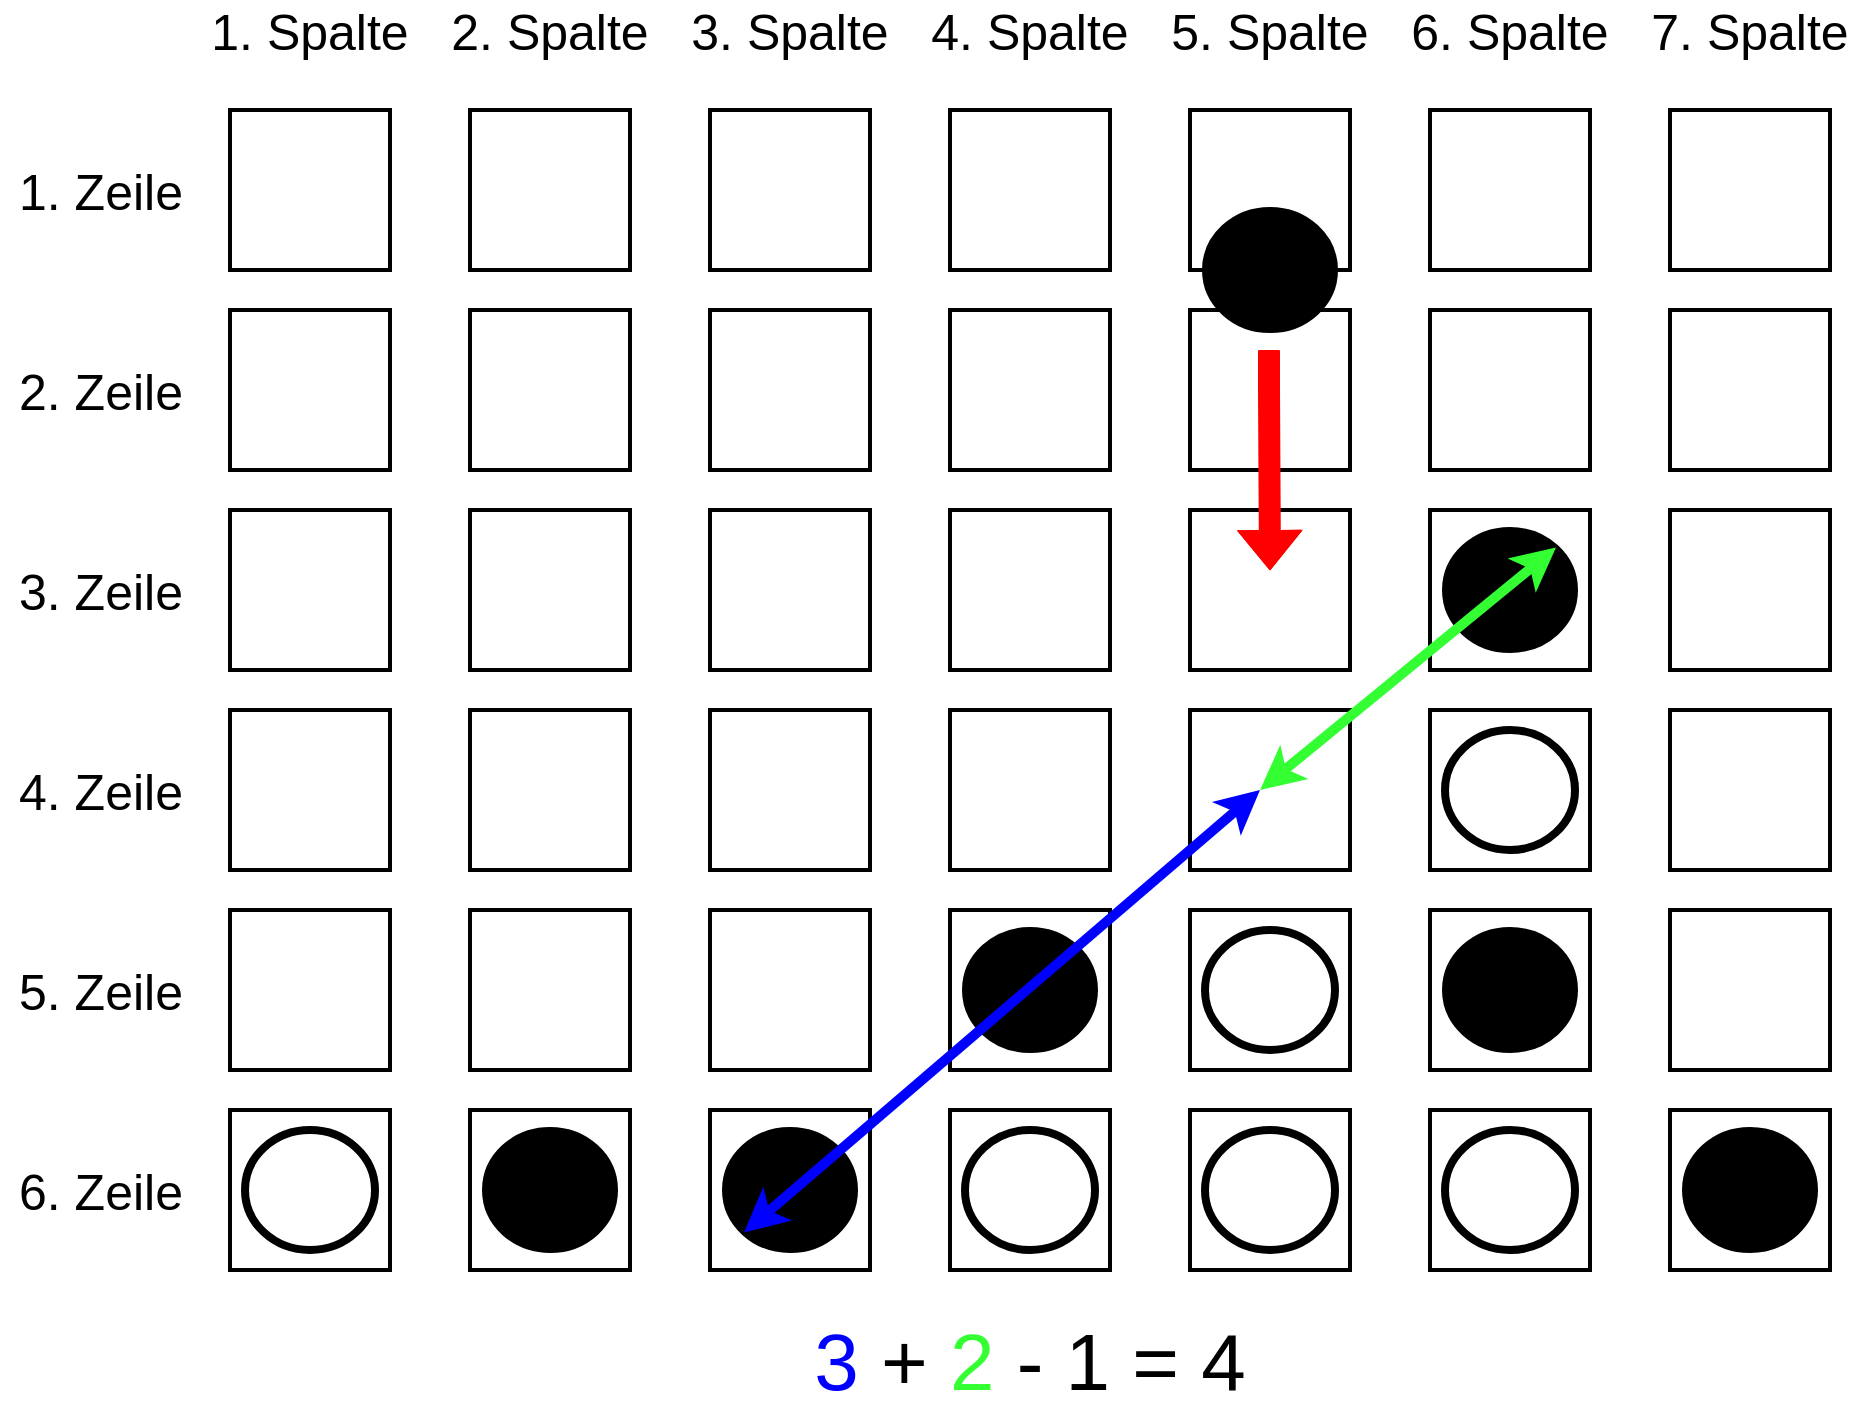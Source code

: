 <mxfile version="12.9.3" type="device"><diagram id="MWnf4VUBHbKDG9NcrKbW" name="Page-1"><mxGraphModel dx="1414" dy="784" grid="1" gridSize="10" guides="1" tooltips="1" connect="1" arrows="1" fold="1" page="1" pageScale="1" pageWidth="827" pageHeight="1169" math="0" shadow="0"><root><mxCell id="0"/><mxCell id="1" parent="0"/><mxCell id="8iAe761fzzY-bHrQ5Q9t-3" value="" style="whiteSpace=wrap;html=1;aspect=fixed;fontSize=25;fillColor=#FFFFFF;strokeColor=#000000;strokeWidth=2;" parent="1" vertex="1"><mxGeometry x="125" y="60" width="80" height="80" as="geometry"/></mxCell><mxCell id="8iAe761fzzY-bHrQ5Q9t-4" value="" style="whiteSpace=wrap;html=1;aspect=fixed;fontSize=25;fillColor=#FFFFFF;strokeColor=#000000;strokeWidth=2;" parent="1" vertex="1"><mxGeometry x="125" y="160" width="80" height="80" as="geometry"/></mxCell><mxCell id="8iAe761fzzY-bHrQ5Q9t-5" value="" style="whiteSpace=wrap;html=1;aspect=fixed;fontSize=25;fillColor=#FFFFFF;strokeColor=#000000;strokeWidth=2;" parent="1" vertex="1"><mxGeometry x="125" y="260" width="80" height="80" as="geometry"/></mxCell><mxCell id="8iAe761fzzY-bHrQ5Q9t-6" value="" style="whiteSpace=wrap;html=1;aspect=fixed;fontSize=25;fillColor=#FFFFFF;strokeColor=#000000;strokeWidth=2;" parent="1" vertex="1"><mxGeometry x="125" y="360" width="80" height="80" as="geometry"/></mxCell><mxCell id="8iAe761fzzY-bHrQ5Q9t-7" value="" style="whiteSpace=wrap;html=1;aspect=fixed;fontSize=25;fillColor=#FFFFFF;strokeColor=#000000;strokeWidth=2;" parent="1" vertex="1"><mxGeometry x="125" y="460" width="80" height="80" as="geometry"/></mxCell><mxCell id="8iAe761fzzY-bHrQ5Q9t-8" value="" style="whiteSpace=wrap;html=1;aspect=fixed;fontSize=25;fillColor=#FFFFFF;strokeColor=#000000;strokeWidth=2;" parent="1" vertex="1"><mxGeometry x="125" y="560" width="80" height="80" as="geometry"/></mxCell><mxCell id="8iAe761fzzY-bHrQ5Q9t-11" value="" style="whiteSpace=wrap;html=1;aspect=fixed;fontSize=25;strokeWidth=2;" parent="1" vertex="1"><mxGeometry x="245" y="60" width="80" height="80" as="geometry"/></mxCell><mxCell id="8iAe761fzzY-bHrQ5Q9t-12" value="" style="whiteSpace=wrap;html=1;aspect=fixed;fontSize=25;strokeWidth=2;" parent="1" vertex="1"><mxGeometry x="245" y="160" width="80" height="80" as="geometry"/></mxCell><mxCell id="8iAe761fzzY-bHrQ5Q9t-13" value="" style="whiteSpace=wrap;html=1;aspect=fixed;fontSize=25;strokeWidth=2;" parent="1" vertex="1"><mxGeometry x="245" y="260" width="80" height="80" as="geometry"/></mxCell><mxCell id="8iAe761fzzY-bHrQ5Q9t-14" value="" style="whiteSpace=wrap;html=1;aspect=fixed;fontSize=25;strokeWidth=2;" parent="1" vertex="1"><mxGeometry x="245" y="360" width="80" height="80" as="geometry"/></mxCell><mxCell id="8iAe761fzzY-bHrQ5Q9t-15" value="" style="whiteSpace=wrap;html=1;aspect=fixed;fontSize=25;strokeWidth=2;" parent="1" vertex="1"><mxGeometry x="245" y="460" width="80" height="80" as="geometry"/></mxCell><mxCell id="8iAe761fzzY-bHrQ5Q9t-16" value="" style="whiteSpace=wrap;html=1;aspect=fixed;fontSize=25;fillColor=#FFFFFF;strokeColor=#000000;strokeWidth=2;" parent="1" vertex="1"><mxGeometry x="245" y="560" width="80" height="80" as="geometry"/></mxCell><mxCell id="8iAe761fzzY-bHrQ5Q9t-19" value="" style="whiteSpace=wrap;html=1;aspect=fixed;fontSize=25;strokeWidth=2;" parent="1" vertex="1"><mxGeometry x="365" y="60" width="80" height="80" as="geometry"/></mxCell><mxCell id="8iAe761fzzY-bHrQ5Q9t-20" value="" style="whiteSpace=wrap;html=1;aspect=fixed;fontSize=25;fillColor=#FFFFFF;strokeColor=#000000;strokeWidth=2;" parent="1" vertex="1"><mxGeometry x="365" y="160" width="80" height="80" as="geometry"/></mxCell><mxCell id="8iAe761fzzY-bHrQ5Q9t-21" value="" style="whiteSpace=wrap;html=1;aspect=fixed;fontSize=25;fillColor=#FFFFFF;strokeColor=#000000;strokeWidth=2;" parent="1" vertex="1"><mxGeometry x="365" y="260" width="80" height="80" as="geometry"/></mxCell><mxCell id="8iAe761fzzY-bHrQ5Q9t-22" value="" style="whiteSpace=wrap;html=1;aspect=fixed;fontSize=25;strokeWidth=2;" parent="1" vertex="1"><mxGeometry x="365" y="360" width="80" height="80" as="geometry"/></mxCell><mxCell id="8iAe761fzzY-bHrQ5Q9t-23" value="" style="whiteSpace=wrap;html=1;aspect=fixed;fontSize=25;strokeWidth=2;" parent="1" vertex="1"><mxGeometry x="365" y="460" width="80" height="80" as="geometry"/></mxCell><mxCell id="8iAe761fzzY-bHrQ5Q9t-24" value="" style="whiteSpace=wrap;html=1;aspect=fixed;fontSize=25;fillColor=#FFFFFF;strokeColor=#000000;strokeWidth=2;" parent="1" vertex="1"><mxGeometry x="365" y="560" width="80" height="80" as="geometry"/></mxCell><mxCell id="8iAe761fzzY-bHrQ5Q9t-27" value="" style="whiteSpace=wrap;html=1;aspect=fixed;fontSize=25;fillColor=#FFFFFF;strokeColor=#000000;strokeWidth=2;" parent="1" vertex="1"><mxGeometry x="485" y="60" width="80" height="80" as="geometry"/></mxCell><mxCell id="8iAe761fzzY-bHrQ5Q9t-28" value="" style="whiteSpace=wrap;html=1;aspect=fixed;fontSize=25;fillColor=#FFFFFF;strokeColor=#000000;strokeWidth=2;" parent="1" vertex="1"><mxGeometry x="485" y="160" width="80" height="80" as="geometry"/></mxCell><mxCell id="8iAe761fzzY-bHrQ5Q9t-29" value="" style="whiteSpace=wrap;html=1;aspect=fixed;fontSize=25;fillColor=#FFFFFF;strokeColor=#000000;strokeWidth=2;" parent="1" vertex="1"><mxGeometry x="485" y="260" width="80" height="80" as="geometry"/></mxCell><mxCell id="8iAe761fzzY-bHrQ5Q9t-30" value="6" style="whiteSpace=wrap;html=1;aspect=fixed;fillColor=#e1d5e7;strokeColor=#9673a6;fontSize=25;strokeWidth=2;" parent="1" vertex="1"><mxGeometry x="485" y="360" width="80" height="80" as="geometry"/></mxCell><mxCell id="8iAe761fzzY-bHrQ5Q9t-31" value="" style="whiteSpace=wrap;html=1;aspect=fixed;fontSize=25;strokeWidth=2;" parent="1" vertex="1"><mxGeometry x="485" y="460" width="80" height="80" as="geometry"/></mxCell><mxCell id="8iAe761fzzY-bHrQ5Q9t-32" value="" style="whiteSpace=wrap;html=1;aspect=fixed;fontSize=25;fillColor=#FFFFFF;strokeColor=#000000;strokeWidth=2;" parent="1" vertex="1"><mxGeometry x="485" y="560" width="80" height="80" as="geometry"/></mxCell><mxCell id="8iAe761fzzY-bHrQ5Q9t-67" value="" style="whiteSpace=wrap;html=1;aspect=fixed;fontSize=25;fillColor=#FFFFFF;strokeColor=#000000;strokeWidth=2;" parent="1" vertex="1"><mxGeometry x="605" y="60" width="80" height="80" as="geometry"/></mxCell><mxCell id="8iAe761fzzY-bHrQ5Q9t-68" value="" style="whiteSpace=wrap;html=1;aspect=fixed;fontSize=25;fillColor=#FFFFFF;strokeColor=#000000;strokeWidth=2;" parent="1" vertex="1"><mxGeometry x="605" y="160" width="80" height="80" as="geometry"/></mxCell><mxCell id="8iAe761fzzY-bHrQ5Q9t-69" value="" style="whiteSpace=wrap;html=1;aspect=fixed;fontSize=25;fillColor=#FFFFFF;strokeColor=#000000;strokeWidth=2;" parent="1" vertex="1"><mxGeometry x="605" y="260" width="80" height="80" as="geometry"/></mxCell><mxCell id="8iAe761fzzY-bHrQ5Q9t-70" value="" style="whiteSpace=wrap;html=1;aspect=fixed;fontSize=25;fillColor=#FFFFFF;strokeColor=#000000;strokeWidth=2;" parent="1" vertex="1"><mxGeometry x="605" y="360" width="80" height="80" as="geometry"/></mxCell><mxCell id="8iAe761fzzY-bHrQ5Q9t-71" value="" style="whiteSpace=wrap;html=1;aspect=fixed;fontSize=25;strokeWidth=2;" parent="1" vertex="1"><mxGeometry x="605" y="460" width="80" height="80" as="geometry"/></mxCell><mxCell id="8iAe761fzzY-bHrQ5Q9t-72" value="" style="whiteSpace=wrap;html=1;aspect=fixed;fontSize=25;fillColor=#FFFFFF;strokeColor=#000000;strokeWidth=2;" parent="1" vertex="1"><mxGeometry x="605" y="560" width="80" height="80" as="geometry"/></mxCell><mxCell id="8iAe761fzzY-bHrQ5Q9t-75" value="" style="whiteSpace=wrap;html=1;aspect=fixed;fontSize=25;strokeWidth=2;" parent="1" vertex="1"><mxGeometry x="725" y="60" width="80" height="80" as="geometry"/></mxCell><mxCell id="8iAe761fzzY-bHrQ5Q9t-76" value="" style="whiteSpace=wrap;html=1;aspect=fixed;fontSize=25;fillColor=#FFFFFF;strokeColor=#000000;strokeWidth=2;" parent="1" vertex="1"><mxGeometry x="725" y="160" width="80" height="80" as="geometry"/></mxCell><mxCell id="8iAe761fzzY-bHrQ5Q9t-77" value="" style="whiteSpace=wrap;html=1;aspect=fixed;fontSize=25;fillColor=#FFFFFF;strokeColor=#000000;strokeWidth=2;" parent="1" vertex="1"><mxGeometry x="725" y="260" width="80" height="80" as="geometry"/></mxCell><mxCell id="8iAe761fzzY-bHrQ5Q9t-78" value="" style="whiteSpace=wrap;html=1;aspect=fixed;fontSize=25;strokeWidth=2;" parent="1" vertex="1"><mxGeometry x="725" y="360" width="80" height="80" as="geometry"/></mxCell><mxCell id="8iAe761fzzY-bHrQ5Q9t-79" value="" style="whiteSpace=wrap;html=1;aspect=fixed;fontSize=25;strokeWidth=2;" parent="1" vertex="1"><mxGeometry x="725" y="460" width="80" height="80" as="geometry"/></mxCell><mxCell id="8iAe761fzzY-bHrQ5Q9t-80" value="" style="whiteSpace=wrap;html=1;aspect=fixed;fontSize=25;fillColor=#FFFFFF;strokeColor=#000000;strokeWidth=2;" parent="1" vertex="1"><mxGeometry x="725" y="560" width="80" height="80" as="geometry"/></mxCell><mxCell id="8iAe761fzzY-bHrQ5Q9t-83" value="" style="whiteSpace=wrap;html=1;aspect=fixed;fontSize=25;strokeWidth=2;" parent="1" vertex="1"><mxGeometry x="845" y="60" width="80" height="80" as="geometry"/></mxCell><mxCell id="8iAe761fzzY-bHrQ5Q9t-84" value="" style="whiteSpace=wrap;html=1;aspect=fixed;fontSize=25;strokeWidth=2;" parent="1" vertex="1"><mxGeometry x="845" y="160" width="80" height="80" as="geometry"/></mxCell><mxCell id="8iAe761fzzY-bHrQ5Q9t-85" value="" style="whiteSpace=wrap;html=1;aspect=fixed;fontSize=25;strokeWidth=2;" parent="1" vertex="1"><mxGeometry x="845" y="260" width="80" height="80" as="geometry"/></mxCell><mxCell id="8iAe761fzzY-bHrQ5Q9t-86" value="" style="whiteSpace=wrap;html=1;aspect=fixed;fontSize=25;strokeWidth=2;" parent="1" vertex="1"><mxGeometry x="845" y="360" width="80" height="80" as="geometry"/></mxCell><mxCell id="8iAe761fzzY-bHrQ5Q9t-87" value="" style="whiteSpace=wrap;html=1;aspect=fixed;fontSize=25;strokeWidth=2;" parent="1" vertex="1"><mxGeometry x="845" y="460" width="80" height="80" as="geometry"/></mxCell><mxCell id="8iAe761fzzY-bHrQ5Q9t-88" value="" style="whiteSpace=wrap;html=1;aspect=fixed;fontSize=25;fillColor=#FFFFFF;strokeColor=#000000;strokeWidth=2;" parent="1" vertex="1"><mxGeometry x="845" y="560" width="80" height="80" as="geometry"/></mxCell><mxCell id="8iAe761fzzY-bHrQ5Q9t-111" value="1. Zeile" style="text;html=1;align=center;verticalAlign=middle;resizable=0;points=[];autosize=1;fontSize=25;" parent="1" vertex="1"><mxGeometry x="10" y="80" width="100" height="40" as="geometry"/></mxCell><mxCell id="8iAe761fzzY-bHrQ5Q9t-112" value="2. Zeile" style="text;html=1;align=center;verticalAlign=middle;resizable=0;points=[];autosize=1;fontSize=25;" parent="1" vertex="1"><mxGeometry x="10" y="180" width="100" height="40" as="geometry"/></mxCell><mxCell id="8iAe761fzzY-bHrQ5Q9t-113" value="3. Zeile" style="text;html=1;align=center;verticalAlign=middle;resizable=0;points=[];autosize=1;fontSize=25;" parent="1" vertex="1"><mxGeometry x="10" y="280" width="100" height="40" as="geometry"/></mxCell><mxCell id="8iAe761fzzY-bHrQ5Q9t-114" value="4. Zeile" style="text;html=1;align=center;verticalAlign=middle;resizable=0;points=[];autosize=1;fontSize=25;" parent="1" vertex="1"><mxGeometry x="10" y="380" width="100" height="40" as="geometry"/></mxCell><mxCell id="8iAe761fzzY-bHrQ5Q9t-115" value="5. Zeile" style="text;html=1;align=center;verticalAlign=middle;resizable=0;points=[];autosize=1;fontSize=25;" parent="1" vertex="1"><mxGeometry x="10" y="480" width="100" height="40" as="geometry"/></mxCell><mxCell id="8iAe761fzzY-bHrQ5Q9t-116" value="6. Zeile" style="text;html=1;align=center;verticalAlign=middle;resizable=0;points=[];autosize=1;fontSize=25;" parent="1" vertex="1"><mxGeometry x="10" y="580" width="100" height="40" as="geometry"/></mxCell><mxCell id="EHhdMIX8P-0Ha-n9TkUW-1" value="" style="whiteSpace=wrap;html=1;aspect=fixed;fontSize=25;fillColor=#FFFFFF;strokeColor=#000000;strokeWidth=2;" parent="1" vertex="1"><mxGeometry x="485" y="360" width="80" height="80" as="geometry"/></mxCell><mxCell id="YBZ3BlV0KoUAWBplfowI-1" value="&lt;font style=&quot;font-size: 25px&quot;&gt;1. Spalte&lt;/font&gt;" style="text;html=1;strokeColor=none;fillColor=none;align=center;verticalAlign=middle;whiteSpace=wrap;rounded=0;" vertex="1" parent="1"><mxGeometry x="110" y="10" width="110" height="20" as="geometry"/></mxCell><mxCell id="YBZ3BlV0KoUAWBplfowI-2" value="&lt;font style=&quot;font-size: 25px&quot;&gt;2. Spalte&lt;/font&gt;" style="text;html=1;strokeColor=none;fillColor=none;align=center;verticalAlign=middle;whiteSpace=wrap;rounded=0;" vertex="1" parent="1"><mxGeometry x="230" y="10" width="110" height="20" as="geometry"/></mxCell><mxCell id="YBZ3BlV0KoUAWBplfowI-3" value="&lt;font style=&quot;font-size: 25px&quot;&gt;3. Spalte&lt;/font&gt;" style="text;html=1;strokeColor=none;fillColor=none;align=center;verticalAlign=middle;whiteSpace=wrap;rounded=0;" vertex="1" parent="1"><mxGeometry x="350" y="10" width="110" height="20" as="geometry"/></mxCell><mxCell id="YBZ3BlV0KoUAWBplfowI-4" value="&lt;font style=&quot;font-size: 25px&quot;&gt;4. Spalte&lt;/font&gt;" style="text;html=1;strokeColor=none;fillColor=none;align=center;verticalAlign=middle;whiteSpace=wrap;rounded=0;" vertex="1" parent="1"><mxGeometry x="470" y="10" width="110" height="20" as="geometry"/></mxCell><mxCell id="YBZ3BlV0KoUAWBplfowI-5" value="&lt;font style=&quot;font-size: 25px&quot;&gt;5. Spalte&lt;/font&gt;" style="text;html=1;strokeColor=none;fillColor=none;align=center;verticalAlign=middle;whiteSpace=wrap;rounded=0;" vertex="1" parent="1"><mxGeometry x="590" y="10" width="110" height="20" as="geometry"/></mxCell><mxCell id="YBZ3BlV0KoUAWBplfowI-6" value="&lt;font style=&quot;font-size: 25px&quot;&gt;6. Spalte&lt;/font&gt;" style="text;html=1;strokeColor=none;fillColor=none;align=center;verticalAlign=middle;whiteSpace=wrap;rounded=0;" vertex="1" parent="1"><mxGeometry x="710" y="10" width="110" height="20" as="geometry"/></mxCell><mxCell id="YBZ3BlV0KoUAWBplfowI-7" value="&lt;font style=&quot;font-size: 25px&quot;&gt;7. Spalte&lt;/font&gt;" style="text;html=1;strokeColor=none;fillColor=none;align=center;verticalAlign=middle;whiteSpace=wrap;rounded=0;" vertex="1" parent="1"><mxGeometry x="830" y="10" width="110" height="20" as="geometry"/></mxCell><mxCell id="YBZ3BlV0KoUAWBplfowI-8" value="" style="ellipse;whiteSpace=wrap;html=1;strokeColor=#000000;fillColor=#FFFFFF;strokeWidth=4;" vertex="1" parent="1"><mxGeometry x="612.5" y="470" width="65" height="60" as="geometry"/></mxCell><mxCell id="YBZ3BlV0KoUAWBplfowI-9" value="" style="ellipse;whiteSpace=wrap;html=1;strokeColor=#000000;fillColor=#000000;strokeWidth=3;" vertex="1" parent="1"><mxGeometry x="372.5" y="570" width="65" height="60" as="geometry"/></mxCell><mxCell id="YBZ3BlV0KoUAWBplfowI-10" value="" style="ellipse;whiteSpace=wrap;html=1;strokeColor=#000000;fillColor=#FFFFFF;strokeWidth=4;" vertex="1" parent="1"><mxGeometry x="732.5" y="570" width="65" height="60" as="geometry"/></mxCell><mxCell id="YBZ3BlV0KoUAWBplfowI-11" value="" style="ellipse;whiteSpace=wrap;html=1;strokeColor=#000000;fillColor=#FFFFFF;strokeWidth=4;" vertex="1" parent="1"><mxGeometry x="492.5" y="570" width="65" height="60" as="geometry"/></mxCell><mxCell id="YBZ3BlV0KoUAWBplfowI-12" value="" style="ellipse;whiteSpace=wrap;html=1;strokeColor=#000000;fillColor=#FFFFFF;strokeWidth=4;" vertex="1" parent="1"><mxGeometry x="612.5" y="570" width="65" height="60" as="geometry"/></mxCell><mxCell id="YBZ3BlV0KoUAWBplfowI-13" value="" style="ellipse;whiteSpace=wrap;html=1;strokeColor=#000000;fillColor=#000000;strokeWidth=3;" vertex="1" parent="1"><mxGeometry x="852.5" y="570" width="65" height="60" as="geometry"/></mxCell><mxCell id="YBZ3BlV0KoUAWBplfowI-14" value="" style="ellipse;whiteSpace=wrap;html=1;strokeColor=#000000;fillColor=#000000;strokeWidth=3;" vertex="1" parent="1"><mxGeometry x="492.5" y="470" width="65" height="60" as="geometry"/></mxCell><mxCell id="YBZ3BlV0KoUAWBplfowI-15" value="" style="ellipse;whiteSpace=wrap;html=1;strokeColor=#000000;fillColor=#000000;strokeWidth=3;" vertex="1" parent="1"><mxGeometry x="732.5" y="270" width="65" height="60" as="geometry"/></mxCell><mxCell id="YBZ3BlV0KoUAWBplfowI-16" value="" style="ellipse;whiteSpace=wrap;html=1;strokeColor=#000000;fillColor=#000000;strokeWidth=3;" vertex="1" parent="1"><mxGeometry x="252.5" y="570" width="65" height="60" as="geometry"/></mxCell><mxCell id="YBZ3BlV0KoUAWBplfowI-17" value="" style="ellipse;whiteSpace=wrap;html=1;strokeColor=#000000;fillColor=#FFFFFF;strokeWidth=4;" vertex="1" parent="1"><mxGeometry x="732.5" y="370" width="65" height="60" as="geometry"/></mxCell><mxCell id="YBZ3BlV0KoUAWBplfowI-18" value="" style="ellipse;whiteSpace=wrap;html=1;strokeColor=#000000;fillColor=#000000;strokeWidth=3;" vertex="1" parent="1"><mxGeometry x="732.5" y="470" width="65" height="60" as="geometry"/></mxCell><mxCell id="YBZ3BlV0KoUAWBplfowI-19" value="" style="ellipse;whiteSpace=wrap;html=1;strokeColor=#000000;fillColor=#FFFFFF;strokeWidth=4;" vertex="1" parent="1"><mxGeometry x="132.5" y="570" width="65" height="60" as="geometry"/></mxCell><mxCell id="YBZ3BlV0KoUAWBplfowI-20" value="" style="ellipse;whiteSpace=wrap;html=1;strokeColor=#000000;fillColor=#000000;strokeWidth=3;" vertex="1" parent="1"><mxGeometry x="612.5" y="110" width="65" height="60" as="geometry"/></mxCell><mxCell id="YBZ3BlV0KoUAWBplfowI-21" value="" style="shape=flexArrow;endArrow=classic;html=1;strokeColor=#FF0000;fillColor=#FF0000;" edge="1" parent="1"><mxGeometry width="50" height="50" relative="1" as="geometry"><mxPoint x="644.5" y="180" as="sourcePoint"/><mxPoint x="645" y="290" as="targetPoint"/><Array as="points"><mxPoint x="644.5" y="200"/></Array></mxGeometry></mxCell><mxCell id="YBZ3BlV0KoUAWBplfowI-24" value="" style="endArrow=classic;startArrow=classic;html=1;strokeColor=#33FF33;strokeWidth=5;fillColor=#FF0000;entryX=1;entryY=0;entryDx=0;entryDy=0;exitX=0.438;exitY=0.5;exitDx=0;exitDy=0;exitPerimeter=0;" edge="1" parent="1" source="8iAe761fzzY-bHrQ5Q9t-70" target="YBZ3BlV0KoUAWBplfowI-15"><mxGeometry width="50" height="50" relative="1" as="geometry"><mxPoint x="660" y="395" as="sourcePoint"/><mxPoint x="770" y="280" as="targetPoint"/></mxGeometry></mxCell><mxCell id="YBZ3BlV0KoUAWBplfowI-25" value="" style="endArrow=classic;startArrow=classic;html=1;strokeColor=#0000FF;strokeWidth=5;fillColor=#FF0000;exitX=0;exitY=1;exitDx=0;exitDy=0;" edge="1" parent="1" source="YBZ3BlV0KoUAWBplfowI-9"><mxGeometry width="50" height="50" relative="1" as="geometry"><mxPoint x="400" y="625" as="sourcePoint"/><mxPoint x="640" y="400" as="targetPoint"/></mxGeometry></mxCell><mxCell id="YBZ3BlV0KoUAWBplfowI-26" value="&lt;font style=&quot;font-size: 40px&quot;&gt;&lt;font color=&quot;#0000ff&quot; style=&quot;font-size: 40px&quot;&gt;3&lt;/font&gt; + &lt;font color=&quot;#33ff33&quot; style=&quot;font-size: 40px&quot;&gt;2&lt;/font&gt; - 1 = 4&lt;/font&gt;" style="text;html=1;strokeColor=none;fillColor=none;align=center;verticalAlign=middle;whiteSpace=wrap;rounded=0;" vertex="1" parent="1"><mxGeometry x="400" y="660" width="250" height="50" as="geometry"/></mxCell></root></mxGraphModel></diagram></mxfile>